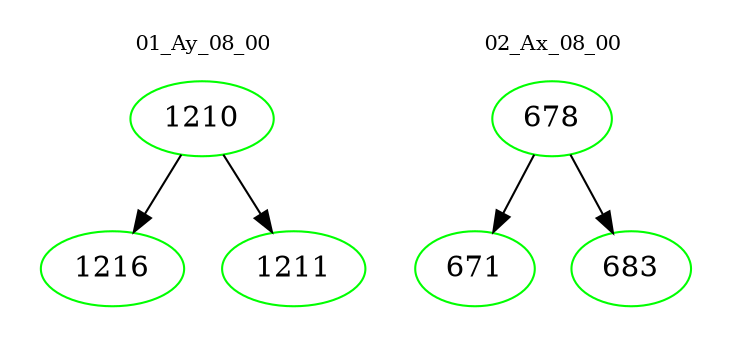 digraph{
subgraph cluster_0 {
color = white
label = "01_Ay_08_00";
fontsize=10;
T0_1210 [label="1210", color="green"]
T0_1210 -> T0_1216 [color="black"]
T0_1216 [label="1216", color="green"]
T0_1210 -> T0_1211 [color="black"]
T0_1211 [label="1211", color="green"]
}
subgraph cluster_1 {
color = white
label = "02_Ax_08_00";
fontsize=10;
T1_678 [label="678", color="green"]
T1_678 -> T1_671 [color="black"]
T1_671 [label="671", color="green"]
T1_678 -> T1_683 [color="black"]
T1_683 [label="683", color="green"]
}
}
